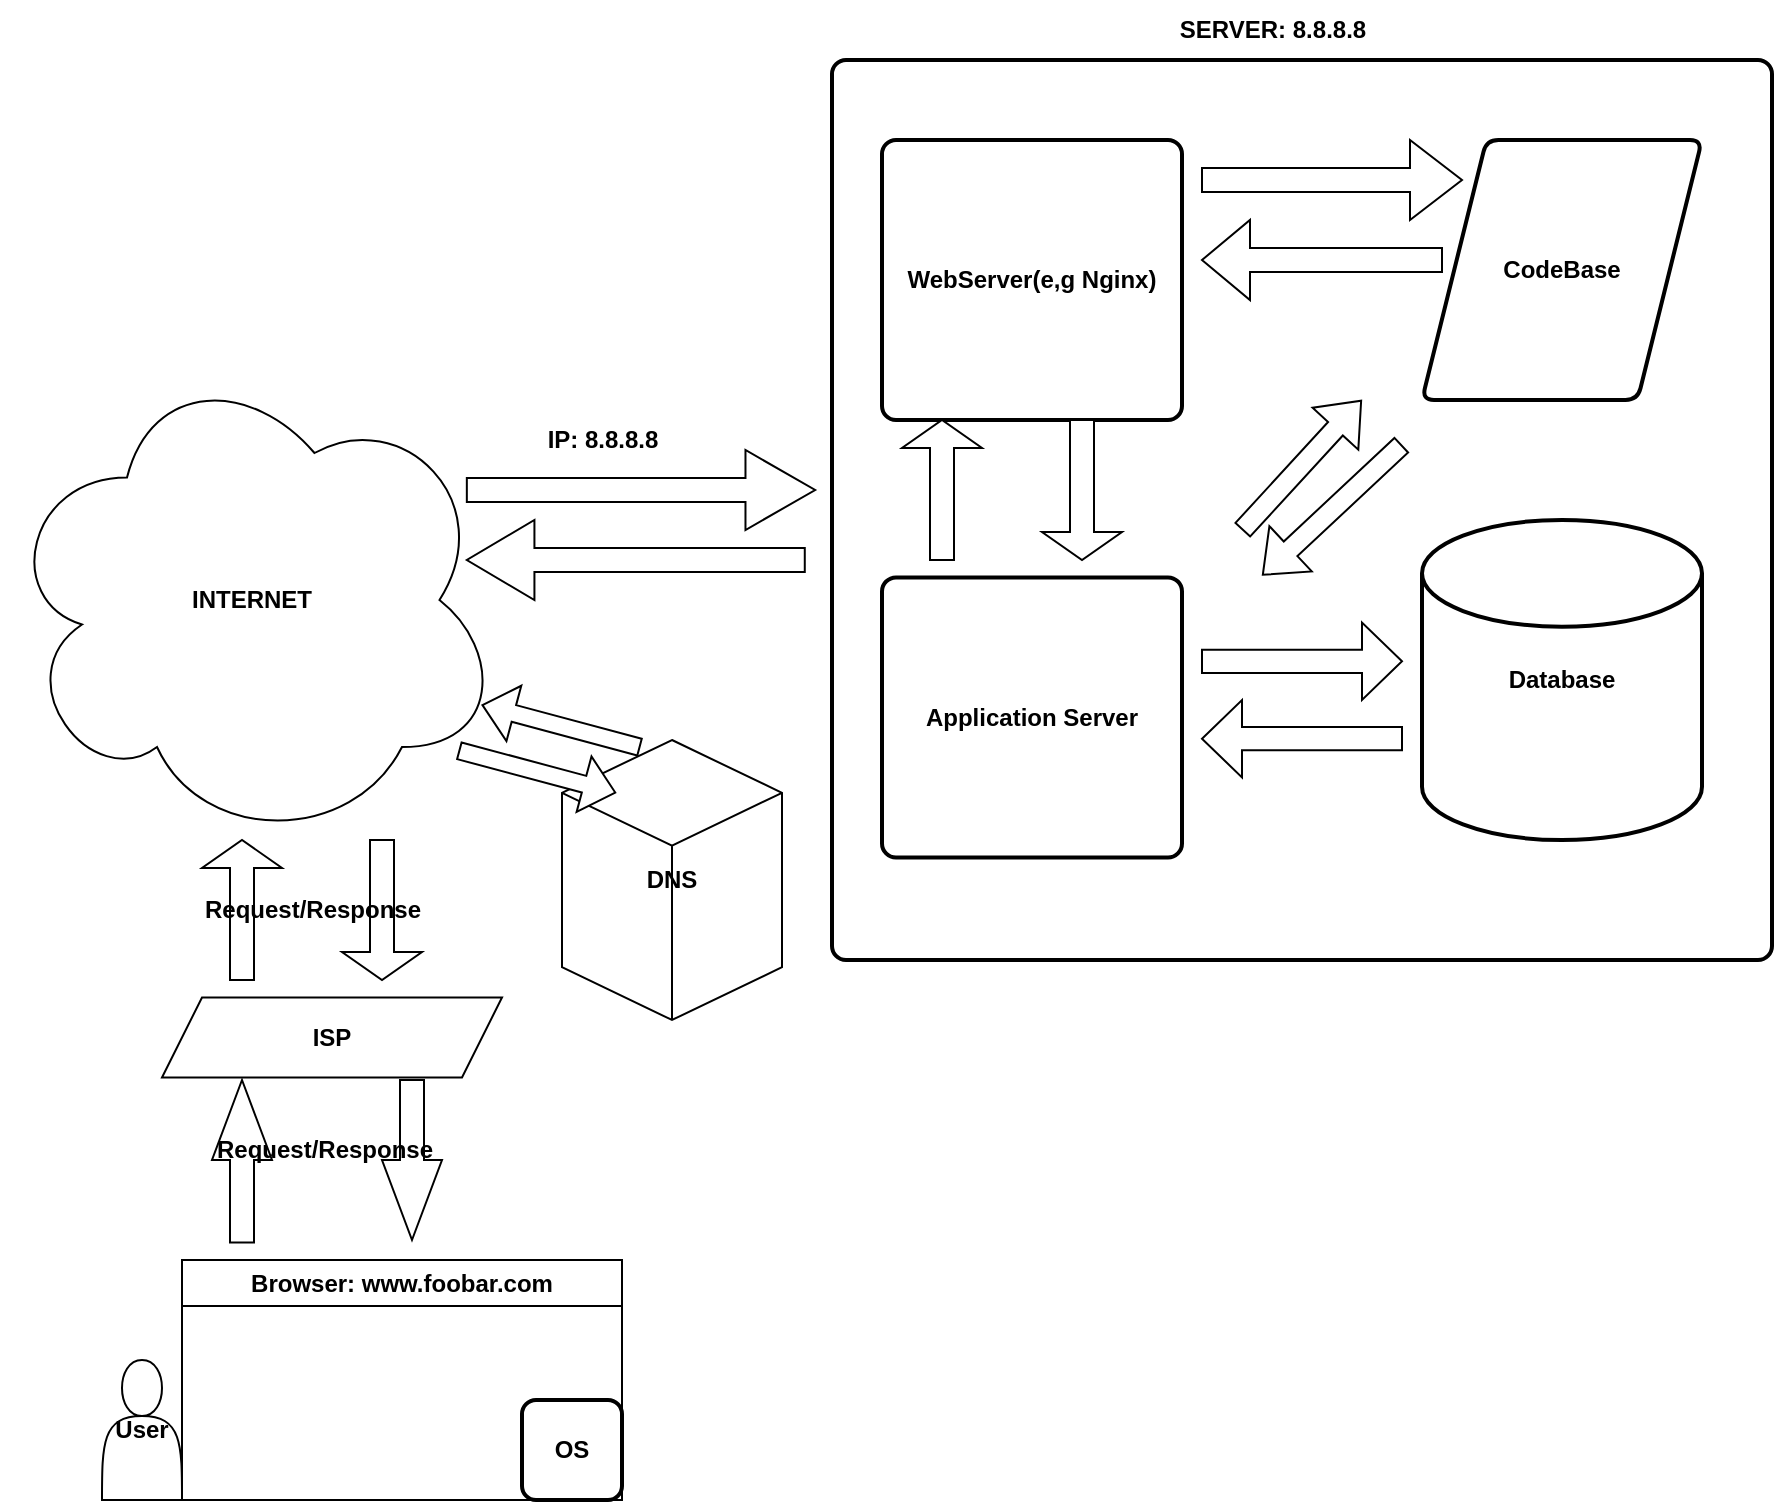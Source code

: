 <mxfile version="22.1.16" type="github">
  <diagram name="Page-1" id="6lA0BKjtGFwqYuJ3c2a7">
    <mxGraphModel dx="1900" dy="1753" grid="1" gridSize="10" guides="1" tooltips="1" connect="1" arrows="1" fold="1" page="1" pageScale="1" pageWidth="850" pageHeight="1100" math="0" shadow="0">
      <root>
        <mxCell id="0" />
        <mxCell id="1" parent="0" />
        <mxCell id="VJeLKNnLp0_Xp-ChIkat-31" value="" style="rounded=1;whiteSpace=wrap;html=1;absoluteArcSize=1;arcSize=14;strokeWidth=2;" vertex="1" parent="1">
          <mxGeometry x="375" y="20" width="470" height="450" as="geometry" />
        </mxCell>
        <mxCell id="VJeLKNnLp0_Xp-ChIkat-32" value="&lt;b&gt;INTERNET&lt;/b&gt;" style="ellipse;shape=cloud;whiteSpace=wrap;html=1;" vertex="1" parent="1">
          <mxGeometry x="-40" y="167.5" width="250" height="245" as="geometry" />
        </mxCell>
        <mxCell id="VJeLKNnLp0_Xp-ChIkat-33" value="User" style="shape=actor;whiteSpace=wrap;html=1;fontStyle=1" vertex="1" parent="1">
          <mxGeometry x="10" y="670" width="40" height="70" as="geometry" />
        </mxCell>
        <mxCell id="VJeLKNnLp0_Xp-ChIkat-34" value="Browser: www.foobar.com" style="swimlane;whiteSpace=wrap;html=1;startSize=23;" vertex="1" parent="1">
          <mxGeometry x="50" y="620" width="220" height="120" as="geometry" />
        </mxCell>
        <mxCell id="VJeLKNnLp0_Xp-ChIkat-35" value="OS" style="rounded=1;whiteSpace=wrap;html=1;absoluteArcSize=1;arcSize=14;strokeWidth=2;fontStyle=1" vertex="1" parent="VJeLKNnLp0_Xp-ChIkat-34">
          <mxGeometry x="170" y="70" width="50" height="50" as="geometry" />
        </mxCell>
        <mxCell id="VJeLKNnLp0_Xp-ChIkat-36" value="Database" style="strokeWidth=2;html=1;shape=mxgraph.flowchart.database;whiteSpace=wrap;fontStyle=1" vertex="1" parent="1">
          <mxGeometry x="670" y="250" width="140" height="160" as="geometry" />
        </mxCell>
        <mxCell id="VJeLKNnLp0_Xp-ChIkat-37" value="WebServer(e,g Nginx)" style="rounded=1;whiteSpace=wrap;html=1;absoluteArcSize=1;arcSize=14;strokeWidth=2;fontStyle=1" vertex="1" parent="1">
          <mxGeometry x="400" y="60" width="150" height="140" as="geometry" />
        </mxCell>
        <mxCell id="VJeLKNnLp0_Xp-ChIkat-38" value="Application Server" style="rounded=1;whiteSpace=wrap;html=1;absoluteArcSize=1;arcSize=14;strokeWidth=2;fontStyle=1" vertex="1" parent="1">
          <mxGeometry x="400" y="278.71" width="150" height="140" as="geometry" />
        </mxCell>
        <mxCell id="VJeLKNnLp0_Xp-ChIkat-39" value="CodeBase" style="shape=parallelogram;html=1;strokeWidth=2;perimeter=parallelogramPerimeter;whiteSpace=wrap;rounded=1;arcSize=12;size=0.23;fontStyle=1" vertex="1" parent="1">
          <mxGeometry x="670" y="60" width="140" height="130" as="geometry" />
        </mxCell>
        <mxCell id="VJeLKNnLp0_Xp-ChIkat-40" value="" style="html=1;shadow=0;dashed=0;align=center;verticalAlign=middle;shape=mxgraph.arrows2.arrow;dy=0.6;dx=40;direction=south;notch=0;fontStyle=1" vertex="1" parent="1">
          <mxGeometry x="150" y="530" width="30" height="80" as="geometry" />
        </mxCell>
        <mxCell id="VJeLKNnLp0_Xp-ChIkat-41" value="" style="html=1;shadow=0;dashed=0;align=center;verticalAlign=middle;shape=mxgraph.arrows2.arrow;dy=0.6;dx=40;direction=north;notch=0;fontStyle=1" vertex="1" parent="1">
          <mxGeometry x="65" y="530" width="30" height="81.25" as="geometry" />
        </mxCell>
        <mxCell id="VJeLKNnLp0_Xp-ChIkat-42" value="&lt;b&gt;ISP&lt;/b&gt;" style="shape=parallelogram;perimeter=parallelogramPerimeter;whiteSpace=wrap;html=1;fixedSize=1;" vertex="1" parent="1">
          <mxGeometry x="40" y="488.75" width="170" height="40" as="geometry" />
        </mxCell>
        <mxCell id="VJeLKNnLp0_Xp-ChIkat-43" value="" style="shape=singleArrow;direction=south;whiteSpace=wrap;html=1;" vertex="1" parent="1">
          <mxGeometry x="130" y="410" width="40" height="70" as="geometry" />
        </mxCell>
        <mxCell id="VJeLKNnLp0_Xp-ChIkat-44" value="" style="shape=singleArrow;direction=north;whiteSpace=wrap;html=1;" vertex="1" parent="1">
          <mxGeometry x="60" y="410" width="40" height="70" as="geometry" />
        </mxCell>
        <mxCell id="VJeLKNnLp0_Xp-ChIkat-45" value="DNS" style="html=1;whiteSpace=wrap;shape=isoCube2;backgroundOutline=1;isoAngle=15;fontStyle=1" vertex="1" parent="1">
          <mxGeometry x="240" y="360" width="110" height="140" as="geometry" />
        </mxCell>
        <mxCell id="VJeLKNnLp0_Xp-ChIkat-46" value="&lt;b&gt;Request/Response&lt;/b&gt;" style="text;html=1;align=center;verticalAlign=middle;resizable=0;points=[];autosize=1;strokeColor=none;fillColor=none;" vertex="1" parent="1">
          <mxGeometry x="50" y="430" width="130" height="30" as="geometry" />
        </mxCell>
        <mxCell id="VJeLKNnLp0_Xp-ChIkat-47" value="" style="shape=singleArrow;whiteSpace=wrap;html=1;rotation=15;" vertex="1" parent="1">
          <mxGeometry x="187.31" y="361.48" width="80.68" height="28.71" as="geometry" />
        </mxCell>
        <mxCell id="VJeLKNnLp0_Xp-ChIkat-48" value="" style="shape=singleArrow;direction=west;whiteSpace=wrap;html=1;rotation=15;" vertex="1" parent="1">
          <mxGeometry x="198.85" y="338.7" width="81.3" height="28.69" as="geometry" />
        </mxCell>
        <mxCell id="VJeLKNnLp0_Xp-ChIkat-49" value="" style="shape=singleArrow;whiteSpace=wrap;html=1;" vertex="1" parent="1">
          <mxGeometry x="192.42" y="215" width="174.15" height="40" as="geometry" />
        </mxCell>
        <mxCell id="VJeLKNnLp0_Xp-ChIkat-50" value="" style="shape=singleArrow;whiteSpace=wrap;html=1;rotation=-180;" vertex="1" parent="1">
          <mxGeometry x="192.42" y="250.0" width="168.97" height="40" as="geometry" />
        </mxCell>
        <mxCell id="VJeLKNnLp0_Xp-ChIkat-51" value="" style="shape=singleArrow;whiteSpace=wrap;html=1;" vertex="1" parent="1">
          <mxGeometry x="560" y="60" width="130" height="40" as="geometry" />
        </mxCell>
        <mxCell id="VJeLKNnLp0_Xp-ChIkat-52" value="" style="shape=singleArrow;whiteSpace=wrap;html=1;rotation=-180;" vertex="1" parent="1">
          <mxGeometry x="560" y="100" width="120" height="40" as="geometry" />
        </mxCell>
        <mxCell id="VJeLKNnLp0_Xp-ChIkat-53" value="" style="shape=singleArrow;direction=north;whiteSpace=wrap;html=1;" vertex="1" parent="1">
          <mxGeometry x="410" y="200" width="40" height="70" as="geometry" />
        </mxCell>
        <mxCell id="VJeLKNnLp0_Xp-ChIkat-54" value="" style="edgeStyle=orthogonalEdgeStyle;rounded=0;orthogonalLoop=1;jettySize=auto;html=1;" edge="1" parent="1" target="VJeLKNnLp0_Xp-ChIkat-37">
          <mxGeometry relative="1" as="geometry">
            <mxPoint x="482.486" y="200" as="sourcePoint" />
            <Array as="points">
              <mxPoint x="480" y="180" />
              <mxPoint x="480" y="180" />
            </Array>
          </mxGeometry>
        </mxCell>
        <mxCell id="VJeLKNnLp0_Xp-ChIkat-55" value="" style="shape=singleArrow;direction=north;whiteSpace=wrap;html=1;rotation=-180;" vertex="1" parent="1">
          <mxGeometry x="480" y="200" width="40" height="70" as="geometry" />
        </mxCell>
        <mxCell id="VJeLKNnLp0_Xp-ChIkat-56" value="" style="shape=singleArrow;whiteSpace=wrap;html=1;" vertex="1" parent="1">
          <mxGeometry x="560" y="301.29" width="100" height="38.71" as="geometry" />
        </mxCell>
        <mxCell id="VJeLKNnLp0_Xp-ChIkat-57" value="" style="shape=singleArrow;whiteSpace=wrap;html=1;rotation=-180;" vertex="1" parent="1">
          <mxGeometry x="560" y="340" width="100" height="38.71" as="geometry" />
        </mxCell>
        <mxCell id="VJeLKNnLp0_Xp-ChIkat-58" value="&lt;b&gt;Request/Response&lt;/b&gt;" style="text;html=1;align=center;verticalAlign=middle;resizable=0;points=[];autosize=1;strokeColor=none;fillColor=none;" vertex="1" parent="1">
          <mxGeometry x="55.85" y="550" width="130" height="30" as="geometry" />
        </mxCell>
        <mxCell id="VJeLKNnLp0_Xp-ChIkat-59" value="IP: 8.8.8.8" style="text;html=1;align=center;verticalAlign=middle;resizable=0;points=[];autosize=1;strokeColor=none;fillColor=none;fontStyle=1" vertex="1" parent="1">
          <mxGeometry x="220" y="195" width="80" height="30" as="geometry" />
        </mxCell>
        <mxCell id="VJeLKNnLp0_Xp-ChIkat-60" value="&lt;b&gt;SERVER: 8.8.8.8&lt;/b&gt;" style="text;html=1;align=center;verticalAlign=middle;resizable=0;points=[];autosize=1;strokeColor=none;fillColor=none;" vertex="1" parent="1">
          <mxGeometry x="535" y="-10" width="120" height="30" as="geometry" />
        </mxCell>
        <mxCell id="VJeLKNnLp0_Xp-ChIkat-61" value="" style="shape=flexArrow;endArrow=classic;html=1;rounded=0;exitX=0.394;exitY=0.556;exitDx=0;exitDy=0;exitPerimeter=0;" edge="1" parent="1">
          <mxGeometry width="50" height="50" relative="1" as="geometry">
            <mxPoint x="580.09" y="255.2" as="sourcePoint" />
            <mxPoint x="639.91" y="190" as="targetPoint" />
          </mxGeometry>
        </mxCell>
        <mxCell id="VJeLKNnLp0_Xp-ChIkat-62" value="" style="shape=flexArrow;endArrow=classic;html=1;rounded=0;exitX=0.585;exitY=0.422;exitDx=0;exitDy=0;exitPerimeter=0;" edge="1" parent="1">
          <mxGeometry width="50" height="50" relative="1" as="geometry">
            <mxPoint x="660.0" y="212.28" as="sourcePoint" />
            <mxPoint x="590.05" y="277.726" as="targetPoint" />
          </mxGeometry>
        </mxCell>
      </root>
    </mxGraphModel>
  </diagram>
</mxfile>
